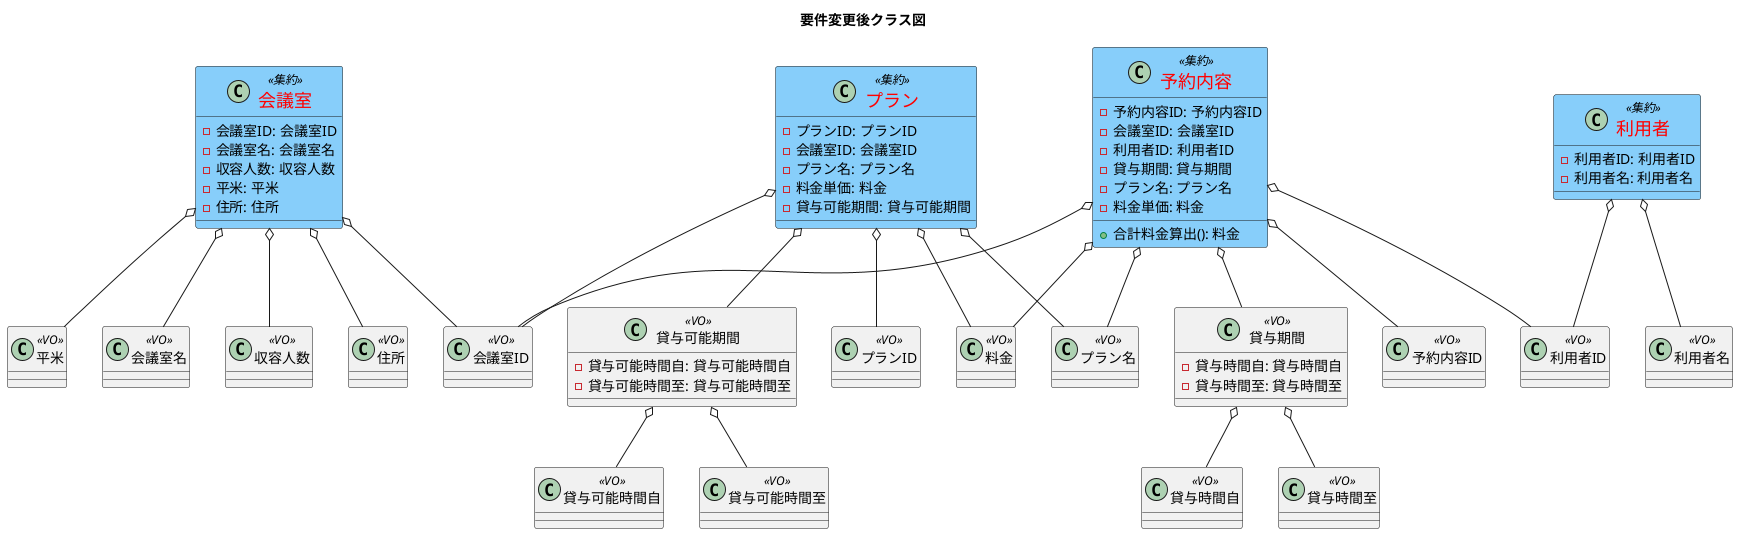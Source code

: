 @startuml
title 要件変更後クラス図

skinparam class {
BackgroundColor<<集約>> LightSkyBlue
FontColor<<集約>> Red
FontSize<<集約>> 18
}

class 会議室 <<集約>> {
-会議室ID: 会議室ID
-会議室名: 会議室名
-収容人数: 収容人数
-平米: 平米
-住所: 住所
}
class 会議室ID <<VO>>
会議室 o-- 会議室ID
class 会議室名 <<VO>>
会議室 o-- 会議室名
class 収容人数 <<VO>> 
会議室 o-- 収容人数
class 住所 <<VO>>
会議室 o-- 住所
class 平米 <<VO>>
会議室 o-- 平米

class 貸与可能期間 <<VO>> {
-貸与可能時間自: 貸与可能時間自
-貸与可能時間至: 貸与可能時間至
}
class 貸与可能時間自 <<VO>>
class 貸与可能時間至 <<VO>>
貸与可能期間 o-- 貸与可能時間自
貸与可能期間 o-- 貸与可能時間至

class 利用者 <<集約>> {
-利用者ID: 利用者ID
-利用者名: 利用者名
}
class 利用者ID <<VO>>
利用者 o-- 利用者ID
class 利用者名 <<VO>>
利用者 o-- 利用者名

class プラン <<集約>> {
-プランID: プランID
-会議室ID: 会議室ID
-プラン名: プラン名
-料金単価: 料金
-貸与可能期間: 貸与可能期間
}
class プランID <<VO>>
プラン o-- プランID
プラン o-- 会議室ID
class プラン名 <<VO>>
プラン o-- プラン名
class 料金 <<VO>>
プラン o-- 料金
プラン o-- 貸与可能期間

class 予約内容 <<集約>> {
-予約内容ID: 予約内容ID
-会議室ID: 会議室ID
-利用者ID: 利用者ID
-貸与期間: 貸与期間
-プラン名: プラン名
-料金単価: 料金
+合計料金算出(): 料金
}
class 予約内容ID <<VO>>
予約内容 o-- 予約内容ID
予約内容 o-- 会議室ID
予約内容 o-- 利用者ID
予約内容 o-- プラン名
予約内容 o-- 料金

class 貸与期間 <<VO>> {
-貸与時間自: 貸与時間自
-貸与時間至: 貸与時間至
}
class 貸与時間自 <<VO>>
class 貸与時間至 <<VO>>
貸与期間 o-- 貸与時間自
貸与期間 o-- 貸与時間至
予約内容 o-- 貸与期間
@enduml